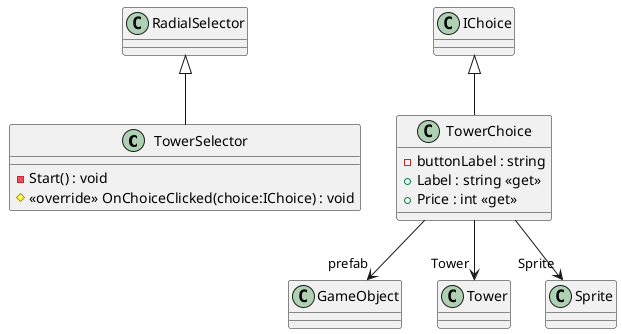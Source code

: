 @startuml
class TowerSelector {
    - Start() : void
    # <<override>> OnChoiceClicked(choice:IChoice) : void
}
class TowerChoice {
    - buttonLabel : string
    + Label : string <<get>>
    + Price : int <<get>>
}
RadialSelector <|-- TowerSelector
IChoice <|-- TowerChoice
TowerChoice --> "prefab" GameObject
TowerChoice --> "Tower" Tower
TowerChoice --> "Sprite" Sprite
@enduml
